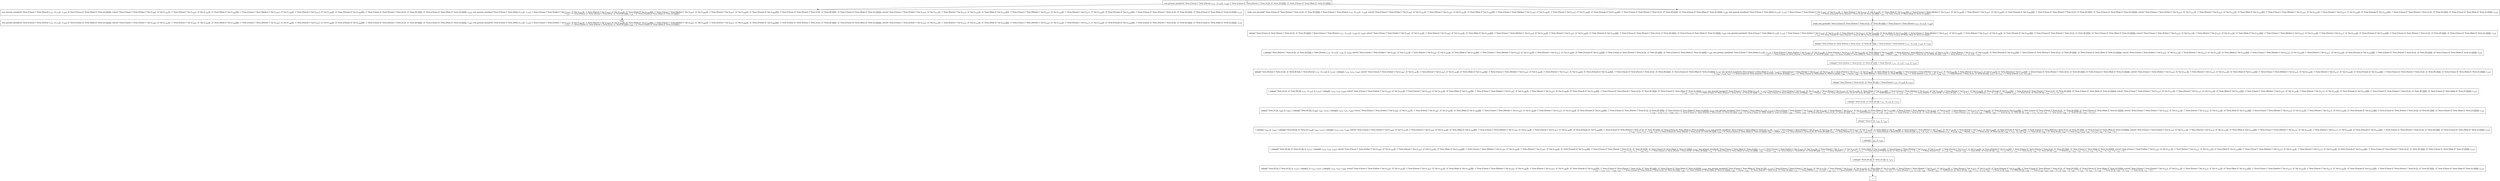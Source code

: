 digraph {
    graph [rankdir=TB
          ,bgcolor=transparent];
    node [shape=box
         ,fillcolor=white
         ,style=filled];
    0 [label=<O <BR/> non_ground_member(C Term [Clause C Term [Parent v<SUB>175</SUB> : [v<SUB>175</SUB>]] : v<SUB>128</SUB>], C Term [Clause [C Term [Parent C Term [A []] : [C Term [B []]]]]] : [C Term [Clause [C Term [Male [C Term [A []]]]]]])>];
    1 [label=<C <BR/> non_ground_member(C Term [Clause C Term [Parent v<SUB>175</SUB> : [v<SUB>175</SUB>]] : v<SUB>128</SUB>], [C Term [Clause [C Term [Male [C Term [A []]]]]]]), solve(C Term [Clause C Term [Father C Var [v<SUB>190</SUB>] : [C Var [v<SUB>191</SUB>]]] : C Term [Parent C Var [v<SUB>192</SUB>] : [C Var [v<SUB>193</SUB>]]] : [C Term [Male [C Var [v<SUB>194</SUB>]]]]] : C Term [Clause C Term [Mother C Var [v<SUB>195</SUB>] : [C Var [v<SUB>196</SUB>]]] : C Term [Parent C Var [v<SUB>197</SUB>] : [C Var [v<SUB>198</SUB>]]] : [C Term [Female [C Var [v<SUB>199</SUB>]]]]] : C Term [Clause [C Term [Parent C Term [A []] : [C Term [B []]]]]] : [C Term [Clause [C Term [Male [C Term [A []]]]]]], v<SUB>128</SUB>), non_ground_member(C Term [Clause C Term [Male [v<SUB>175</SUB>]] : v<SUB>133</SUB>], C Term [Clause C Term [Father C Var [v<SUB>200</SUB>] : [C Var [v<SUB>201</SUB>]]] : C Term [Parent C Var [v<SUB>202</SUB>] : [C Var [v<SUB>203</SUB>]]] : [C Term [Male [C Var [v<SUB>204</SUB>]]]]] : C Term [Clause C Term [Mother C Var [v<SUB>205</SUB>] : [C Var [v<SUB>206</SUB>]]] : C Term [Parent C Var [v<SUB>207</SUB>] : [C Var [v<SUB>208</SUB>]]] : [C Term [Female [C Var [v<SUB>209</SUB>]]]]] : C Term [Clause [C Term [Parent C Term [A []] : [C Term [B []]]]]] : [C Term [Clause [C Term [Male [C Term [A []]]]]]]), solve(C Term [Clause C Term [Father C Var [v<SUB>210</SUB>] : [C Var [v<SUB>211</SUB>]]] : C Term [Parent C Var [v<SUB>212</SUB>] : [C Var [v<SUB>213</SUB>]]] : [C Term [Male [C Var [v<SUB>214</SUB>]]]]] : C Term [Clause C Term [Mother C Var [v<SUB>215</SUB>] : [C Var [v<SUB>216</SUB>]]] : C Term [Parent C Var [v<SUB>217</SUB>] : [C Var [v<SUB>218</SUB>]]] : [C Term [Female [C Var [v<SUB>219</SUB>]]]]] : C Term [Clause [C Term [Parent C Term [A []] : [C Term [B []]]]]] : [C Term [Clause [C Term [Male [C Term [A []]]]]]], v<SUB>133</SUB>) <BR/>  [ v<SUB>257</SUB> &rarr; C Term [Clause [C Term [Parent C Term [A []] : [C Term [B []]]]]], v<SUB>258</SUB> &rarr; [C Term [Clause [C Term [Male [C Term [A []]]]]]] ] >];
    2 [label=<C <BR/> make_non_ground(C Term [Clause [C Term [Parent C Term [A []] : [C Term [B []]]]]], C Term [Clause C Term [Parent v<SUB>175</SUB> : [v<SUB>175</SUB>]] : v<SUB>128</SUB>]), solve(C Term [Clause C Term [Father C Var [v<SUB>190</SUB>] : [C Var [v<SUB>191</SUB>]]] : C Term [Parent C Var [v<SUB>192</SUB>] : [C Var [v<SUB>193</SUB>]]] : [C Term [Male [C Var [v<SUB>194</SUB>]]]]] : C Term [Clause C Term [Mother C Var [v<SUB>195</SUB>] : [C Var [v<SUB>196</SUB>]]] : C Term [Parent C Var [v<SUB>197</SUB>] : [C Var [v<SUB>198</SUB>]]] : [C Term [Female [C Var [v<SUB>199</SUB>]]]]] : C Term [Clause [C Term [Parent C Term [A []] : [C Term [B []]]]]] : [C Term [Clause [C Term [Male [C Term [A []]]]]]], v<SUB>128</SUB>), non_ground_member(C Term [Clause C Term [Male [v<SUB>175</SUB>]] : v<SUB>133</SUB>], C Term [Clause C Term [Father C Var [v<SUB>200</SUB>] : [C Var [v<SUB>201</SUB>]]] : C Term [Parent C Var [v<SUB>202</SUB>] : [C Var [v<SUB>203</SUB>]]] : [C Term [Male [C Var [v<SUB>204</SUB>]]]]] : C Term [Clause C Term [Mother C Var [v<SUB>205</SUB>] : [C Var [v<SUB>206</SUB>]]] : C Term [Parent C Var [v<SUB>207</SUB>] : [C Var [v<SUB>208</SUB>]]] : [C Term [Female [C Var [v<SUB>209</SUB>]]]]] : C Term [Clause [C Term [Parent C Term [A []] : [C Term [B []]]]]] : [C Term [Clause [C Term [Male [C Term [A []]]]]]]), solve(C Term [Clause C Term [Father C Var [v<SUB>210</SUB>] : [C Var [v<SUB>211</SUB>]]] : C Term [Parent C Var [v<SUB>212</SUB>] : [C Var [v<SUB>213</SUB>]]] : [C Term [Male [C Var [v<SUB>214</SUB>]]]]] : C Term [Clause C Term [Mother C Var [v<SUB>215</SUB>] : [C Var [v<SUB>216</SUB>]]] : C Term [Parent C Var [v<SUB>217</SUB>] : [C Var [v<SUB>218</SUB>]]] : [C Term [Female [C Var [v<SUB>219</SUB>]]]]] : C Term [Clause [C Term [Parent C Term [A []] : [C Term [B []]]]]] : [C Term [Clause [C Term [Male [C Term [A []]]]]]], v<SUB>133</SUB>) <BR/>  [ v<SUB>257</SUB> &rarr; C Term [Clause [C Term [Parent C Term [A []] : [C Term [B []]]]]], v<SUB>258</SUB> &rarr; [C Term [Clause [C Term [Male [C Term [A []]]]]]] ] >];
    3 [label=<Leaf <BR/> non_ground_member(C Term [Clause C Term [Parent v<SUB>175</SUB> : [v<SUB>175</SUB>]] : v<SUB>128</SUB>], [C Term [Clause [C Term [Male [C Term [A []]]]]]]), solve(C Term [Clause C Term [Father C Var [v<SUB>190</SUB>] : [C Var [v<SUB>191</SUB>]]] : C Term [Parent C Var [v<SUB>192</SUB>] : [C Var [v<SUB>193</SUB>]]] : [C Term [Male [C Var [v<SUB>194</SUB>]]]]] : C Term [Clause C Term [Mother C Var [v<SUB>195</SUB>] : [C Var [v<SUB>196</SUB>]]] : C Term [Parent C Var [v<SUB>197</SUB>] : [C Var [v<SUB>198</SUB>]]] : [C Term [Female [C Var [v<SUB>199</SUB>]]]]] : C Term [Clause [C Term [Parent C Term [A []] : [C Term [B []]]]]] : [C Term [Clause [C Term [Male [C Term [A []]]]]]], v<SUB>128</SUB>), non_ground_member(C Term [Clause C Term [Male [v<SUB>175</SUB>]] : v<SUB>133</SUB>], C Term [Clause C Term [Father C Var [v<SUB>200</SUB>] : [C Var [v<SUB>201</SUB>]]] : C Term [Parent C Var [v<SUB>202</SUB>] : [C Var [v<SUB>203</SUB>]]] : [C Term [Male [C Var [v<SUB>204</SUB>]]]]] : C Term [Clause C Term [Mother C Var [v<SUB>205</SUB>] : [C Var [v<SUB>206</SUB>]]] : C Term [Parent C Var [v<SUB>207</SUB>] : [C Var [v<SUB>208</SUB>]]] : [C Term [Female [C Var [v<SUB>209</SUB>]]]]] : C Term [Clause [C Term [Parent C Term [A []] : [C Term [B []]]]]] : [C Term [Clause [C Term [Male [C Term [A []]]]]]]), solve(C Term [Clause C Term [Father C Var [v<SUB>210</SUB>] : [C Var [v<SUB>211</SUB>]]] : C Term [Parent C Var [v<SUB>212</SUB>] : [C Var [v<SUB>213</SUB>]]] : [C Term [Male [C Var [v<SUB>214</SUB>]]]]] : C Term [Clause C Term [Mother C Var [v<SUB>215</SUB>] : [C Var [v<SUB>216</SUB>]]] : C Term [Parent C Var [v<SUB>217</SUB>] : [C Var [v<SUB>218</SUB>]]] : [C Term [Female [C Var [v<SUB>219</SUB>]]]]] : C Term [Clause [C Term [Parent C Term [A []] : [C Term [B []]]]]] : [C Term [Clause [C Term [Male [C Term [A []]]]]]], v<SUB>133</SUB>) <BR/>  [ v<SUB>257</SUB> &rarr; C Term [Clause [C Term [Parent C Term [A []] : [C Term [B []]]]]], v<SUB>258</SUB> &rarr; [C Term [Clause [C Term [Male [C Term [A []]]]]]] ] >];
    4 [label=<O <BR/> make_non_ground(C Term [Clause [C Term [Parent C Term [A []] : [C Term [B []]]]]], C Term [Clause C Term [Parent v<SUB>175</SUB> : [v<SUB>175</SUB>]] : v<SUB>128</SUB>])>];
    5 [label=<C <BR/> mkng(C Term [Clause [C Term [Parent C Term [A []] : [C Term [B []]]]]], C Term [Clause C Term [Parent v<SUB>175</SUB> : [v<SUB>175</SUB>]] : v<SUB>128</SUB>], [], v<SUB>259</SUB>), solve(C Term [Clause C Term [Father C Var [v<SUB>190</SUB>] : [C Var [v<SUB>191</SUB>]]] : C Term [Parent C Var [v<SUB>192</SUB>] : [C Var [v<SUB>193</SUB>]]] : [C Term [Male [C Var [v<SUB>194</SUB>]]]]] : C Term [Clause C Term [Mother C Var [v<SUB>195</SUB>] : [C Var [v<SUB>196</SUB>]]] : C Term [Parent C Var [v<SUB>197</SUB>] : [C Var [v<SUB>198</SUB>]]] : [C Term [Female [C Var [v<SUB>199</SUB>]]]]] : C Term [Clause [C Term [Parent C Term [A []] : [C Term [B []]]]]] : [C Term [Clause [C Term [Male [C Term [A []]]]]]], v<SUB>128</SUB>), non_ground_member(C Term [Clause C Term [Male [v<SUB>175</SUB>]] : v<SUB>133</SUB>], C Term [Clause C Term [Father C Var [v<SUB>200</SUB>] : [C Var [v<SUB>201</SUB>]]] : C Term [Parent C Var [v<SUB>202</SUB>] : [C Var [v<SUB>203</SUB>]]] : [C Term [Male [C Var [v<SUB>204</SUB>]]]]] : C Term [Clause C Term [Mother C Var [v<SUB>205</SUB>] : [C Var [v<SUB>206</SUB>]]] : C Term [Parent C Var [v<SUB>207</SUB>] : [C Var [v<SUB>208</SUB>]]] : [C Term [Female [C Var [v<SUB>209</SUB>]]]]] : C Term [Clause [C Term [Parent C Term [A []] : [C Term [B []]]]]] : [C Term [Clause [C Term [Male [C Term [A []]]]]]]), solve(C Term [Clause C Term [Father C Var [v<SUB>210</SUB>] : [C Var [v<SUB>211</SUB>]]] : C Term [Parent C Var [v<SUB>212</SUB>] : [C Var [v<SUB>213</SUB>]]] : [C Term [Male [C Var [v<SUB>214</SUB>]]]]] : C Term [Clause C Term [Mother C Var [v<SUB>215</SUB>] : [C Var [v<SUB>216</SUB>]]] : C Term [Parent C Var [v<SUB>217</SUB>] : [C Var [v<SUB>218</SUB>]]] : [C Term [Female [C Var [v<SUB>219</SUB>]]]]] : C Term [Clause [C Term [Parent C Term [A []] : [C Term [B []]]]]] : [C Term [Clause [C Term [Male [C Term [A []]]]]]], v<SUB>133</SUB>) <BR/>  [ v<SUB>257</SUB> &rarr; C Term [Clause [C Term [Parent C Term [A []] : [C Term [B []]]]]], v<SUB>258</SUB> &rarr; [C Term [Clause [C Term [Male [C Term [A []]]]]]] ] >];
    6 [label=<O <BR/> mkng(C Term [Clause [C Term [Parent C Term [A []] : [C Term [B []]]]]], C Term [Clause C Term [Parent v<SUB>175</SUB> : [v<SUB>175</SUB>]] : v<SUB>128</SUB>], [], v<SUB>259</SUB>)>];
    7 [label=<C <BR/> l_mkng([C Term [Parent C Term [A []] : [C Term [B []]]]], C Term [Parent v<SUB>175</SUB> : [v<SUB>175</SUB>]] : v<SUB>128</SUB>, [], v<SUB>259</SUB>), solve(C Term [Clause C Term [Father C Var [v<SUB>190</SUB>] : [C Var [v<SUB>191</SUB>]]] : C Term [Parent C Var [v<SUB>192</SUB>] : [C Var [v<SUB>193</SUB>]]] : [C Term [Male [C Var [v<SUB>194</SUB>]]]]] : C Term [Clause C Term [Mother C Var [v<SUB>195</SUB>] : [C Var [v<SUB>196</SUB>]]] : C Term [Parent C Var [v<SUB>197</SUB>] : [C Var [v<SUB>198</SUB>]]] : [C Term [Female [C Var [v<SUB>199</SUB>]]]]] : C Term [Clause [C Term [Parent C Term [A []] : [C Term [B []]]]]] : [C Term [Clause [C Term [Male [C Term [A []]]]]]], v<SUB>128</SUB>), non_ground_member(C Term [Clause C Term [Male [v<SUB>175</SUB>]] : v<SUB>133</SUB>], C Term [Clause C Term [Father C Var [v<SUB>200</SUB>] : [C Var [v<SUB>201</SUB>]]] : C Term [Parent C Var [v<SUB>202</SUB>] : [C Var [v<SUB>203</SUB>]]] : [C Term [Male [C Var [v<SUB>204</SUB>]]]]] : C Term [Clause C Term [Mother C Var [v<SUB>205</SUB>] : [C Var [v<SUB>206</SUB>]]] : C Term [Parent C Var [v<SUB>207</SUB>] : [C Var [v<SUB>208</SUB>]]] : [C Term [Female [C Var [v<SUB>209</SUB>]]]]] : C Term [Clause [C Term [Parent C Term [A []] : [C Term [B []]]]]] : [C Term [Clause [C Term [Male [C Term [A []]]]]]]), solve(C Term [Clause C Term [Father C Var [v<SUB>210</SUB>] : [C Var [v<SUB>211</SUB>]]] : C Term [Parent C Var [v<SUB>212</SUB>] : [C Var [v<SUB>213</SUB>]]] : [C Term [Male [C Var [v<SUB>214</SUB>]]]]] : C Term [Clause C Term [Mother C Var [v<SUB>215</SUB>] : [C Var [v<SUB>216</SUB>]]] : C Term [Parent C Var [v<SUB>217</SUB>] : [C Var [v<SUB>218</SUB>]]] : [C Term [Female [C Var [v<SUB>219</SUB>]]]]] : C Term [Clause [C Term [Parent C Term [A []] : [C Term [B []]]]]] : [C Term [Clause [C Term [Male [C Term [A []]]]]]], v<SUB>133</SUB>) <BR/>  [ v<SUB>257</SUB> &rarr; C Term [Clause [C Term [Parent C Term [A []] : [C Term [B []]]]]], v<SUB>258</SUB> &rarr; [C Term [Clause [C Term [Male [C Term [A []]]]]]], v<SUB>268</SUB> &rarr; Clause, v<SUB>269</SUB> &rarr; [C Term [Parent C Term [A []] : [C Term [B []]]]], v<SUB>270</SUB> &rarr; C Term [Parent v<SUB>175</SUB> : [v<SUB>175</SUB>]] : v<SUB>128</SUB> ] >];
    8 [label=<O <BR/> l_mkng([C Term [Parent C Term [A []] : [C Term [B []]]]], C Term [Parent v<SUB>175</SUB> : [v<SUB>175</SUB>]] : v<SUB>128</SUB>, [], v<SUB>259</SUB>)>];
    9 [label=<C <BR/> mkng(C Term [Parent C Term [A []] : [C Term [B []]]], C Term [Parent v<SUB>175</SUB> : [v<SUB>175</SUB>]], [], v<SUB>275</SUB>), l_mkng([], v<SUB>274</SUB>, v<SUB>275</SUB>, v<SUB>259</SUB>), solve(C Term [Clause C Term [Father C Var [v<SUB>190</SUB>] : [C Var [v<SUB>191</SUB>]]] : C Term [Parent C Var [v<SUB>192</SUB>] : [C Var [v<SUB>193</SUB>]]] : [C Term [Male [C Var [v<SUB>194</SUB>]]]]] : C Term [Clause C Term [Mother C Var [v<SUB>195</SUB>] : [C Var [v<SUB>196</SUB>]]] : C Term [Parent C Var [v<SUB>197</SUB>] : [C Var [v<SUB>198</SUB>]]] : [C Term [Female [C Var [v<SUB>199</SUB>]]]]] : C Term [Clause [C Term [Parent C Term [A []] : [C Term [B []]]]]] : [C Term [Clause [C Term [Male [C Term [A []]]]]]], v<SUB>274</SUB>), non_ground_member(C Term [Clause C Term [Male [v<SUB>175</SUB>]] : v<SUB>133</SUB>], C Term [Clause C Term [Father C Var [v<SUB>200</SUB>] : [C Var [v<SUB>201</SUB>]]] : C Term [Parent C Var [v<SUB>202</SUB>] : [C Var [v<SUB>203</SUB>]]] : [C Term [Male [C Var [v<SUB>204</SUB>]]]]] : C Term [Clause C Term [Mother C Var [v<SUB>205</SUB>] : [C Var [v<SUB>206</SUB>]]] : C Term [Parent C Var [v<SUB>207</SUB>] : [C Var [v<SUB>208</SUB>]]] : [C Term [Female [C Var [v<SUB>209</SUB>]]]]] : C Term [Clause [C Term [Parent C Term [A []] : [C Term [B []]]]]] : [C Term [Clause [C Term [Male [C Term [A []]]]]]]), solve(C Term [Clause C Term [Father C Var [v<SUB>210</SUB>] : [C Var [v<SUB>211</SUB>]]] : C Term [Parent C Var [v<SUB>212</SUB>] : [C Var [v<SUB>213</SUB>]]] : [C Term [Male [C Var [v<SUB>214</SUB>]]]]] : C Term [Clause C Term [Mother C Var [v<SUB>215</SUB>] : [C Var [v<SUB>216</SUB>]]] : C Term [Parent C Var [v<SUB>217</SUB>] : [C Var [v<SUB>218</SUB>]]] : [C Term [Female [C Var [v<SUB>219</SUB>]]]]] : C Term [Clause [C Term [Parent C Term [A []] : [C Term [B []]]]]] : [C Term [Clause [C Term [Male [C Term [A []]]]]]], v<SUB>133</SUB>) <BR/>  [ v<SUB>128</SUB> &rarr; v<SUB>274</SUB>, v<SUB>257</SUB> &rarr; C Term [Clause [C Term [Parent C Term [A []] : [C Term [B []]]]]], v<SUB>258</SUB> &rarr; [C Term [Clause [C Term [Male [C Term [A []]]]]]], v<SUB>268</SUB> &rarr; Clause, v<SUB>269</SUB> &rarr; [C Term [Parent C Term [A []] : [C Term [B []]]]], v<SUB>270</SUB> &rarr; C Term [Parent v<SUB>175</SUB> : [v<SUB>175</SUB>]] : v<SUB>128</SUB>, v<SUB>271</SUB> &rarr; C Term [Parent C Term [A []] : [C Term [B []]]], v<SUB>272</SUB> &rarr; [], v<SUB>273</SUB> &rarr; C Term [Parent v<SUB>175</SUB> : [v<SUB>175</SUB>]] ] >];
    10 [label=<O <BR/> mkng(C Term [Parent C Term [A []] : [C Term [B []]]], C Term [Parent v<SUB>175</SUB> : [v<SUB>175</SUB>]], [], v<SUB>275</SUB>)>];
    11 [label=<C <BR/> l_mkng(C Term [A []] : [C Term [B []]], v<SUB>175</SUB> : [v<SUB>175</SUB>], [], v<SUB>275</SUB>), l_mkng([], v<SUB>274</SUB>, v<SUB>275</SUB>, v<SUB>259</SUB>), solve(C Term [Clause C Term [Father C Var [v<SUB>190</SUB>] : [C Var [v<SUB>191</SUB>]]] : C Term [Parent C Var [v<SUB>192</SUB>] : [C Var [v<SUB>193</SUB>]]] : [C Term [Male [C Var [v<SUB>194</SUB>]]]]] : C Term [Clause C Term [Mother C Var [v<SUB>195</SUB>] : [C Var [v<SUB>196</SUB>]]] : C Term [Parent C Var [v<SUB>197</SUB>] : [C Var [v<SUB>198</SUB>]]] : [C Term [Female [C Var [v<SUB>199</SUB>]]]]] : C Term [Clause [C Term [Parent C Term [A []] : [C Term [B []]]]]] : [C Term [Clause [C Term [Male [C Term [A []]]]]]], v<SUB>274</SUB>), non_ground_member(C Term [Clause C Term [Male [v<SUB>175</SUB>]] : v<SUB>133</SUB>], C Term [Clause C Term [Father C Var [v<SUB>200</SUB>] : [C Var [v<SUB>201</SUB>]]] : C Term [Parent C Var [v<SUB>202</SUB>] : [C Var [v<SUB>203</SUB>]]] : [C Term [Male [C Var [v<SUB>204</SUB>]]]]] : C Term [Clause C Term [Mother C Var [v<SUB>205</SUB>] : [C Var [v<SUB>206</SUB>]]] : C Term [Parent C Var [v<SUB>207</SUB>] : [C Var [v<SUB>208</SUB>]]] : [C Term [Female [C Var [v<SUB>209</SUB>]]]]] : C Term [Clause [C Term [Parent C Term [A []] : [C Term [B []]]]]] : [C Term [Clause [C Term [Male [C Term [A []]]]]]]), solve(C Term [Clause C Term [Father C Var [v<SUB>210</SUB>] : [C Var [v<SUB>211</SUB>]]] : C Term [Parent C Var [v<SUB>212</SUB>] : [C Var [v<SUB>213</SUB>]]] : [C Term [Male [C Var [v<SUB>214</SUB>]]]]] : C Term [Clause C Term [Mother C Var [v<SUB>215</SUB>] : [C Var [v<SUB>216</SUB>]]] : C Term [Parent C Var [v<SUB>217</SUB>] : [C Var [v<SUB>218</SUB>]]] : [C Term [Female [C Var [v<SUB>219</SUB>]]]]] : C Term [Clause [C Term [Parent C Term [A []] : [C Term [B []]]]]] : [C Term [Clause [C Term [Male [C Term [A []]]]]]], v<SUB>133</SUB>) <BR/>  [ v<SUB>128</SUB> &rarr; v<SUB>274</SUB>, v<SUB>257</SUB> &rarr; C Term [Clause [C Term [Parent C Term [A []] : [C Term [B []]]]]], v<SUB>258</SUB> &rarr; [C Term [Clause [C Term [Male [C Term [A []]]]]]], v<SUB>268</SUB> &rarr; Clause, v<SUB>269</SUB> &rarr; [C Term [Parent C Term [A []] : [C Term [B []]]]], v<SUB>270</SUB> &rarr; C Term [Parent v<SUB>175</SUB> : [v<SUB>175</SUB>]] : v<SUB>128</SUB>, v<SUB>271</SUB> &rarr; C Term [Parent C Term [A []] : [C Term [B []]]], v<SUB>272</SUB> &rarr; [], v<SUB>273</SUB> &rarr; C Term [Parent v<SUB>175</SUB> : [v<SUB>175</SUB>]], v<SUB>284</SUB> &rarr; Parent, v<SUB>285</SUB> &rarr; C Term [A []] : [C Term [B []]], v<SUB>286</SUB> &rarr; v<SUB>175</SUB> : [v<SUB>175</SUB>] ] >];
    12 [label=<O <BR/> l_mkng(C Term [A []] : [C Term [B []]], v<SUB>175</SUB> : [v<SUB>175</SUB>], [], v<SUB>275</SUB>)>];
    13 [label=<C <BR/> mkng(C Term [A []], v<SUB>289</SUB>, [], v<SUB>291</SUB>), l_mkng([C Term [B []]], [v<SUB>289</SUB>], v<SUB>291</SUB>, v<SUB>275</SUB>), l_mkng([], v<SUB>274</SUB>, v<SUB>275</SUB>, v<SUB>259</SUB>), solve(C Term [Clause C Term [Father C Var [v<SUB>190</SUB>] : [C Var [v<SUB>191</SUB>]]] : C Term [Parent C Var [v<SUB>192</SUB>] : [C Var [v<SUB>193</SUB>]]] : [C Term [Male [C Var [v<SUB>194</SUB>]]]]] : C Term [Clause C Term [Mother C Var [v<SUB>195</SUB>] : [C Var [v<SUB>196</SUB>]]] : C Term [Parent C Var [v<SUB>197</SUB>] : [C Var [v<SUB>198</SUB>]]] : [C Term [Female [C Var [v<SUB>199</SUB>]]]]] : C Term [Clause [C Term [Parent C Term [A []] : [C Term [B []]]]]] : [C Term [Clause [C Term [Male [C Term [A []]]]]]], v<SUB>274</SUB>), non_ground_member(C Term [Clause C Term [Male [v<SUB>289</SUB>]] : v<SUB>133</SUB>], C Term [Clause C Term [Father C Var [v<SUB>200</SUB>] : [C Var [v<SUB>201</SUB>]]] : C Term [Parent C Var [v<SUB>202</SUB>] : [C Var [v<SUB>203</SUB>]]] : [C Term [Male [C Var [v<SUB>204</SUB>]]]]] : C Term [Clause C Term [Mother C Var [v<SUB>205</SUB>] : [C Var [v<SUB>206</SUB>]]] : C Term [Parent C Var [v<SUB>207</SUB>] : [C Var [v<SUB>208</SUB>]]] : [C Term [Female [C Var [v<SUB>209</SUB>]]]]] : C Term [Clause [C Term [Parent C Term [A []] : [C Term [B []]]]]] : [C Term [Clause [C Term [Male [C Term [A []]]]]]]), solve(C Term [Clause C Term [Father C Var [v<SUB>210</SUB>] : [C Var [v<SUB>211</SUB>]]] : C Term [Parent C Var [v<SUB>212</SUB>] : [C Var [v<SUB>213</SUB>]]] : [C Term [Male [C Var [v<SUB>214</SUB>]]]]] : C Term [Clause C Term [Mother C Var [v<SUB>215</SUB>] : [C Var [v<SUB>216</SUB>]]] : C Term [Parent C Var [v<SUB>217</SUB>] : [C Var [v<SUB>218</SUB>]]] : [C Term [Female [C Var [v<SUB>219</SUB>]]]]] : C Term [Clause [C Term [Parent C Term [A []] : [C Term [B []]]]]] : [C Term [Clause [C Term [Male [C Term [A []]]]]]], v<SUB>133</SUB>) <BR/>  [ v<SUB>128</SUB> &rarr; v<SUB>274</SUB>, v<SUB>175</SUB> &rarr; v<SUB>289</SUB>, v<SUB>257</SUB> &rarr; C Term [Clause [C Term [Parent C Term [A []] : [C Term [B []]]]]], v<SUB>258</SUB> &rarr; [C Term [Clause [C Term [Male [C Term [A []]]]]]], v<SUB>268</SUB> &rarr; Clause, v<SUB>269</SUB> &rarr; [C Term [Parent C Term [A []] : [C Term [B []]]]], v<SUB>270</SUB> &rarr; C Term [Parent v<SUB>175</SUB> : [v<SUB>175</SUB>]] : v<SUB>128</SUB>, v<SUB>271</SUB> &rarr; C Term [Parent C Term [A []] : [C Term [B []]]], v<SUB>272</SUB> &rarr; [], v<SUB>273</SUB> &rarr; C Term [Parent v<SUB>175</SUB> : [v<SUB>175</SUB>]], v<SUB>284</SUB> &rarr; Parent, v<SUB>285</SUB> &rarr; C Term [A []] : [C Term [B []]], v<SUB>286</SUB> &rarr; v<SUB>175</SUB> : [v<SUB>175</SUB>], v<SUB>287</SUB> &rarr; C Term [A []], v<SUB>288</SUB> &rarr; [C Term [B []]], v<SUB>290</SUB> &rarr; [v<SUB>175</SUB>] ] >];
    14 [label=<O <BR/> mkng(C Term [A []], v<SUB>289</SUB>, [], v<SUB>291</SUB>)>];
    15 [label=<C <BR/> l_mkng([], v<SUB>302</SUB>, [], v<SUB>291</SUB>), l_mkng([C Term [B []]], [C Term [A v<SUB>302</SUB>]], v<SUB>291</SUB>, v<SUB>275</SUB>), l_mkng([], v<SUB>274</SUB>, v<SUB>275</SUB>, v<SUB>259</SUB>), solve(C Term [Clause C Term [Father C Var [v<SUB>190</SUB>] : [C Var [v<SUB>191</SUB>]]] : C Term [Parent C Var [v<SUB>192</SUB>] : [C Var [v<SUB>193</SUB>]]] : [C Term [Male [C Var [v<SUB>194</SUB>]]]]] : C Term [Clause C Term [Mother C Var [v<SUB>195</SUB>] : [C Var [v<SUB>196</SUB>]]] : C Term [Parent C Var [v<SUB>197</SUB>] : [C Var [v<SUB>198</SUB>]]] : [C Term [Female [C Var [v<SUB>199</SUB>]]]]] : C Term [Clause [C Term [Parent C Term [A []] : [C Term [B []]]]]] : [C Term [Clause [C Term [Male [C Term [A []]]]]]], v<SUB>274</SUB>), non_ground_member(C Term [Clause C Term [Male [C Term [A v<SUB>302</SUB>]]] : v<SUB>133</SUB>], C Term [Clause C Term [Father C Var [v<SUB>200</SUB>] : [C Var [v<SUB>201</SUB>]]] : C Term [Parent C Var [v<SUB>202</SUB>] : [C Var [v<SUB>203</SUB>]]] : [C Term [Male [C Var [v<SUB>204</SUB>]]]]] : C Term [Clause C Term [Mother C Var [v<SUB>205</SUB>] : [C Var [v<SUB>206</SUB>]]] : C Term [Parent C Var [v<SUB>207</SUB>] : [C Var [v<SUB>208</SUB>]]] : [C Term [Female [C Var [v<SUB>209</SUB>]]]]] : C Term [Clause [C Term [Parent C Term [A []] : [C Term [B []]]]]] : [C Term [Clause [C Term [Male [C Term [A []]]]]]]), solve(C Term [Clause C Term [Father C Var [v<SUB>210</SUB>] : [C Var [v<SUB>211</SUB>]]] : C Term [Parent C Var [v<SUB>212</SUB>] : [C Var [v<SUB>213</SUB>]]] : [C Term [Male [C Var [v<SUB>214</SUB>]]]]] : C Term [Clause C Term [Mother C Var [v<SUB>215</SUB>] : [C Var [v<SUB>216</SUB>]]] : C Term [Parent C Var [v<SUB>217</SUB>] : [C Var [v<SUB>218</SUB>]]] : [C Term [Female [C Var [v<SUB>219</SUB>]]]]] : C Term [Clause [C Term [Parent C Term [A []] : [C Term [B []]]]]] : [C Term [Clause [C Term [Male [C Term [A []]]]]]], v<SUB>133</SUB>) <BR/>  [ v<SUB>128</SUB> &rarr; v<SUB>274</SUB>, v<SUB>175</SUB> &rarr; v<SUB>289</SUB>, v<SUB>257</SUB> &rarr; C Term [Clause [C Term [Parent C Term [A []] : [C Term [B []]]]]], v<SUB>258</SUB> &rarr; [C Term [Clause [C Term [Male [C Term [A []]]]]]], v<SUB>268</SUB> &rarr; Clause, v<SUB>269</SUB> &rarr; [C Term [Parent C Term [A []] : [C Term [B []]]]], v<SUB>270</SUB> &rarr; C Term [Parent v<SUB>175</SUB> : [v<SUB>175</SUB>]] : v<SUB>128</SUB>, v<SUB>271</SUB> &rarr; C Term [Parent C Term [A []] : [C Term [B []]]], v<SUB>272</SUB> &rarr; [], v<SUB>273</SUB> &rarr; C Term [Parent v<SUB>175</SUB> : [v<SUB>175</SUB>]], v<SUB>284</SUB> &rarr; Parent, v<SUB>285</SUB> &rarr; C Term [A []] : [C Term [B []]], v<SUB>286</SUB> &rarr; v<SUB>175</SUB> : [v<SUB>175</SUB>], v<SUB>287</SUB> &rarr; C Term [A []], v<SUB>288</SUB> &rarr; [C Term [B []]], v<SUB>289</SUB> &rarr; C Term [v<SUB>300</SUB> v<SUB>302</SUB>], v<SUB>290</SUB> &rarr; [v<SUB>175</SUB>], v<SUB>300</SUB> &rarr; A, v<SUB>301</SUB> &rarr; [] ] >];
    16 [label=<O <BR/> l_mkng([], v<SUB>302</SUB>, [], v<SUB>291</SUB>)>];
    17 [label=<C <BR/> l_mkng([C Term [B []]], [C Term [A []]], [], v<SUB>275</SUB>), l_mkng([], v<SUB>274</SUB>, v<SUB>275</SUB>, v<SUB>259</SUB>), solve(C Term [Clause C Term [Father C Var [v<SUB>190</SUB>] : [C Var [v<SUB>191</SUB>]]] : C Term [Parent C Var [v<SUB>192</SUB>] : [C Var [v<SUB>193</SUB>]]] : [C Term [Male [C Var [v<SUB>194</SUB>]]]]] : C Term [Clause C Term [Mother C Var [v<SUB>195</SUB>] : [C Var [v<SUB>196</SUB>]]] : C Term [Parent C Var [v<SUB>197</SUB>] : [C Var [v<SUB>198</SUB>]]] : [C Term [Female [C Var [v<SUB>199</SUB>]]]]] : C Term [Clause [C Term [Parent C Term [A []] : [C Term [B []]]]]] : [C Term [Clause [C Term [Male [C Term [A []]]]]]], v<SUB>274</SUB>), non_ground_member(C Term [Clause C Term [Male [C Term [A []]]] : v<SUB>133</SUB>], C Term [Clause C Term [Father C Var [v<SUB>200</SUB>] : [C Var [v<SUB>201</SUB>]]] : C Term [Parent C Var [v<SUB>202</SUB>] : [C Var [v<SUB>203</SUB>]]] : [C Term [Male [C Var [v<SUB>204</SUB>]]]]] : C Term [Clause C Term [Mother C Var [v<SUB>205</SUB>] : [C Var [v<SUB>206</SUB>]]] : C Term [Parent C Var [v<SUB>207</SUB>] : [C Var [v<SUB>208</SUB>]]] : [C Term [Female [C Var [v<SUB>209</SUB>]]]]] : C Term [Clause [C Term [Parent C Term [A []] : [C Term [B []]]]]] : [C Term [Clause [C Term [Male [C Term [A []]]]]]]), solve(C Term [Clause C Term [Father C Var [v<SUB>210</SUB>] : [C Var [v<SUB>211</SUB>]]] : C Term [Parent C Var [v<SUB>212</SUB>] : [C Var [v<SUB>213</SUB>]]] : [C Term [Male [C Var [v<SUB>214</SUB>]]]]] : C Term [Clause C Term [Mother C Var [v<SUB>215</SUB>] : [C Var [v<SUB>216</SUB>]]] : C Term [Parent C Var [v<SUB>217</SUB>] : [C Var [v<SUB>218</SUB>]]] : [C Term [Female [C Var [v<SUB>219</SUB>]]]]] : C Term [Clause [C Term [Parent C Term [A []] : [C Term [B []]]]]] : [C Term [Clause [C Term [Male [C Term [A []]]]]]], v<SUB>133</SUB>) <BR/>  [ v<SUB>128</SUB> &rarr; v<SUB>274</SUB>, v<SUB>175</SUB> &rarr; v<SUB>289</SUB>, v<SUB>257</SUB> &rarr; C Term [Clause [C Term [Parent C Term [A []] : [C Term [B []]]]]], v<SUB>258</SUB> &rarr; [C Term [Clause [C Term [Male [C Term [A []]]]]]], v<SUB>268</SUB> &rarr; Clause, v<SUB>269</SUB> &rarr; [C Term [Parent C Term [A []] : [C Term [B []]]]], v<SUB>270</SUB> &rarr; C Term [Parent v<SUB>175</SUB> : [v<SUB>175</SUB>]] : v<SUB>128</SUB>, v<SUB>271</SUB> &rarr; C Term [Parent C Term [A []] : [C Term [B []]]], v<SUB>272</SUB> &rarr; [], v<SUB>273</SUB> &rarr; C Term [Parent v<SUB>175</SUB> : [v<SUB>175</SUB>]], v<SUB>284</SUB> &rarr; Parent, v<SUB>285</SUB> &rarr; C Term [A []] : [C Term [B []]], v<SUB>286</SUB> &rarr; v<SUB>175</SUB> : [v<SUB>175</SUB>], v<SUB>287</SUB> &rarr; C Term [A []], v<SUB>288</SUB> &rarr; [C Term [B []]], v<SUB>289</SUB> &rarr; C Term [v<SUB>300</SUB> v<SUB>302</SUB>], v<SUB>290</SUB> &rarr; [v<SUB>175</SUB>], v<SUB>291</SUB> &rarr; [], v<SUB>300</SUB> &rarr; A, v<SUB>301</SUB> &rarr; [], v<SUB>302</SUB> &rarr; [] ] >];
    18 [label=<O <BR/> l_mkng([C Term [B []]], [C Term [A []]], [], v<SUB>275</SUB>)>];
    19 [label=<C <BR/> mkng(C Term [B []], C Term [A []], [], v<SUB>312</SUB>), l_mkng([], [], v<SUB>312</SUB>, v<SUB>275</SUB>), l_mkng([], v<SUB>274</SUB>, v<SUB>275</SUB>, v<SUB>259</SUB>), solve(C Term [Clause C Term [Father C Var [v<SUB>190</SUB>] : [C Var [v<SUB>191</SUB>]]] : C Term [Parent C Var [v<SUB>192</SUB>] : [C Var [v<SUB>193</SUB>]]] : [C Term [Male [C Var [v<SUB>194</SUB>]]]]] : C Term [Clause C Term [Mother C Var [v<SUB>195</SUB>] : [C Var [v<SUB>196</SUB>]]] : C Term [Parent C Var [v<SUB>197</SUB>] : [C Var [v<SUB>198</SUB>]]] : [C Term [Female [C Var [v<SUB>199</SUB>]]]]] : C Term [Clause [C Term [Parent C Term [A []] : [C Term [B []]]]]] : [C Term [Clause [C Term [Male [C Term [A []]]]]]], v<SUB>274</SUB>), non_ground_member(C Term [Clause C Term [Male [C Term [A []]]] : v<SUB>133</SUB>], C Term [Clause C Term [Father C Var [v<SUB>200</SUB>] : [C Var [v<SUB>201</SUB>]]] : C Term [Parent C Var [v<SUB>202</SUB>] : [C Var [v<SUB>203</SUB>]]] : [C Term [Male [C Var [v<SUB>204</SUB>]]]]] : C Term [Clause C Term [Mother C Var [v<SUB>205</SUB>] : [C Var [v<SUB>206</SUB>]]] : C Term [Parent C Var [v<SUB>207</SUB>] : [C Var [v<SUB>208</SUB>]]] : [C Term [Female [C Var [v<SUB>209</SUB>]]]]] : C Term [Clause [C Term [Parent C Term [A []] : [C Term [B []]]]]] : [C Term [Clause [C Term [Male [C Term [A []]]]]]]), solve(C Term [Clause C Term [Father C Var [v<SUB>210</SUB>] : [C Var [v<SUB>211</SUB>]]] : C Term [Parent C Var [v<SUB>212</SUB>] : [C Var [v<SUB>213</SUB>]]] : [C Term [Male [C Var [v<SUB>214</SUB>]]]]] : C Term [Clause C Term [Mother C Var [v<SUB>215</SUB>] : [C Var [v<SUB>216</SUB>]]] : C Term [Parent C Var [v<SUB>217</SUB>] : [C Var [v<SUB>218</SUB>]]] : [C Term [Female [C Var [v<SUB>219</SUB>]]]]] : C Term [Clause [C Term [Parent C Term [A []] : [C Term [B []]]]]] : [C Term [Clause [C Term [Male [C Term [A []]]]]]], v<SUB>133</SUB>) <BR/>  [ v<SUB>128</SUB> &rarr; v<SUB>274</SUB>, v<SUB>175</SUB> &rarr; v<SUB>289</SUB>, v<SUB>257</SUB> &rarr; C Term [Clause [C Term [Parent C Term [A []] : [C Term [B []]]]]], v<SUB>258</SUB> &rarr; [C Term [Clause [C Term [Male [C Term [A []]]]]]], v<SUB>268</SUB> &rarr; Clause, v<SUB>269</SUB> &rarr; [C Term [Parent C Term [A []] : [C Term [B []]]]], v<SUB>270</SUB> &rarr; C Term [Parent v<SUB>175</SUB> : [v<SUB>175</SUB>]] : v<SUB>128</SUB>, v<SUB>271</SUB> &rarr; C Term [Parent C Term [A []] : [C Term [B []]]], v<SUB>272</SUB> &rarr; [], v<SUB>273</SUB> &rarr; C Term [Parent v<SUB>175</SUB> : [v<SUB>175</SUB>]], v<SUB>284</SUB> &rarr; Parent, v<SUB>285</SUB> &rarr; C Term [A []] : [C Term [B []]], v<SUB>286</SUB> &rarr; v<SUB>175</SUB> : [v<SUB>175</SUB>], v<SUB>287</SUB> &rarr; C Term [A []], v<SUB>288</SUB> &rarr; [C Term [B []]], v<SUB>289</SUB> &rarr; C Term [v<SUB>300</SUB> v<SUB>302</SUB>], v<SUB>290</SUB> &rarr; [v<SUB>175</SUB>], v<SUB>291</SUB> &rarr; [], v<SUB>300</SUB> &rarr; A, v<SUB>301</SUB> &rarr; [], v<SUB>302</SUB> &rarr; [], v<SUB>308</SUB> &rarr; C Term [B []], v<SUB>309</SUB> &rarr; [], v<SUB>310</SUB> &rarr; C Term [A []], v<SUB>311</SUB> &rarr; [] ] >];
    20 [label=<_|_>];
    0 -> 1 [label=""];
    0 -> 2 [label=""];
    1 -> 3 [label=""];
    2 -> 4 [label=""];
    4 -> 5 [label=""];
    5 -> 6 [label=""];
    6 -> 7 [label=""];
    7 -> 8 [label=""];
    8 -> 9 [label=""];
    9 -> 10 [label=""];
    10 -> 11 [label=""];
    11 -> 12 [label=""];
    12 -> 13 [label=""];
    13 -> 14 [label=""];
    14 -> 15 [label=""];
    15 -> 16 [label=""];
    16 -> 17 [label=""];
    17 -> 18 [label=""];
    18 -> 19 [label=""];
    19 -> 20 [label=""];
}